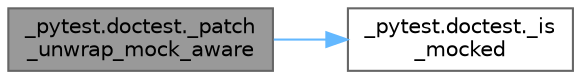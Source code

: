 digraph "_pytest.doctest._patch_unwrap_mock_aware"
{
 // LATEX_PDF_SIZE
  bgcolor="transparent";
  edge [fontname=Helvetica,fontsize=10,labelfontname=Helvetica,labelfontsize=10];
  node [fontname=Helvetica,fontsize=10,shape=box,height=0.2,width=0.4];
  rankdir="LR";
  Node1 [id="Node000001",label="_pytest.doctest._patch\l_unwrap_mock_aware",height=0.2,width=0.4,color="gray40", fillcolor="grey60", style="filled", fontcolor="black",tooltip=" "];
  Node1 -> Node2 [id="edge1_Node000001_Node000002",color="steelblue1",style="solid",tooltip=" "];
  Node2 [id="Node000002",label="_pytest.doctest._is\l_mocked",height=0.2,width=0.4,color="grey40", fillcolor="white", style="filled",URL="$namespace__pytest_1_1doctest.html#a13c5e955b3deef38beb296d4cd5d4591",tooltip=" "];
}
